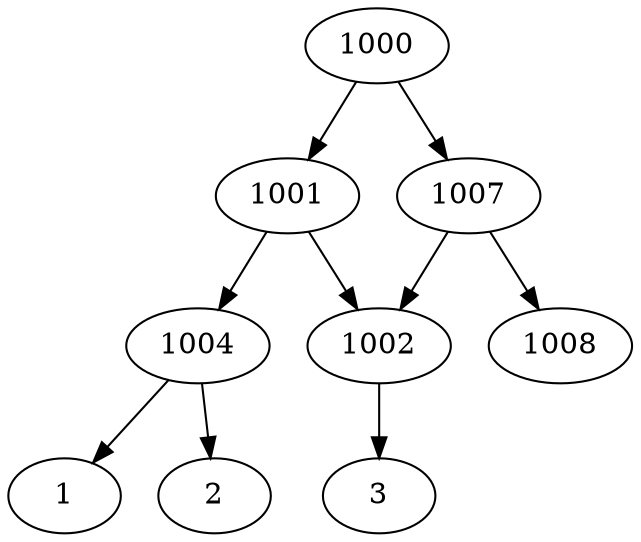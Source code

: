strict digraph G1 {
1000 -> 1001
1000 -> 1007
1001 -> 1002
1001 -> 1004
1002 -> 3
1004 -> 1
1004 -> 2
1007 -> 1008
1007 -> 1002
1002 -> 3
}